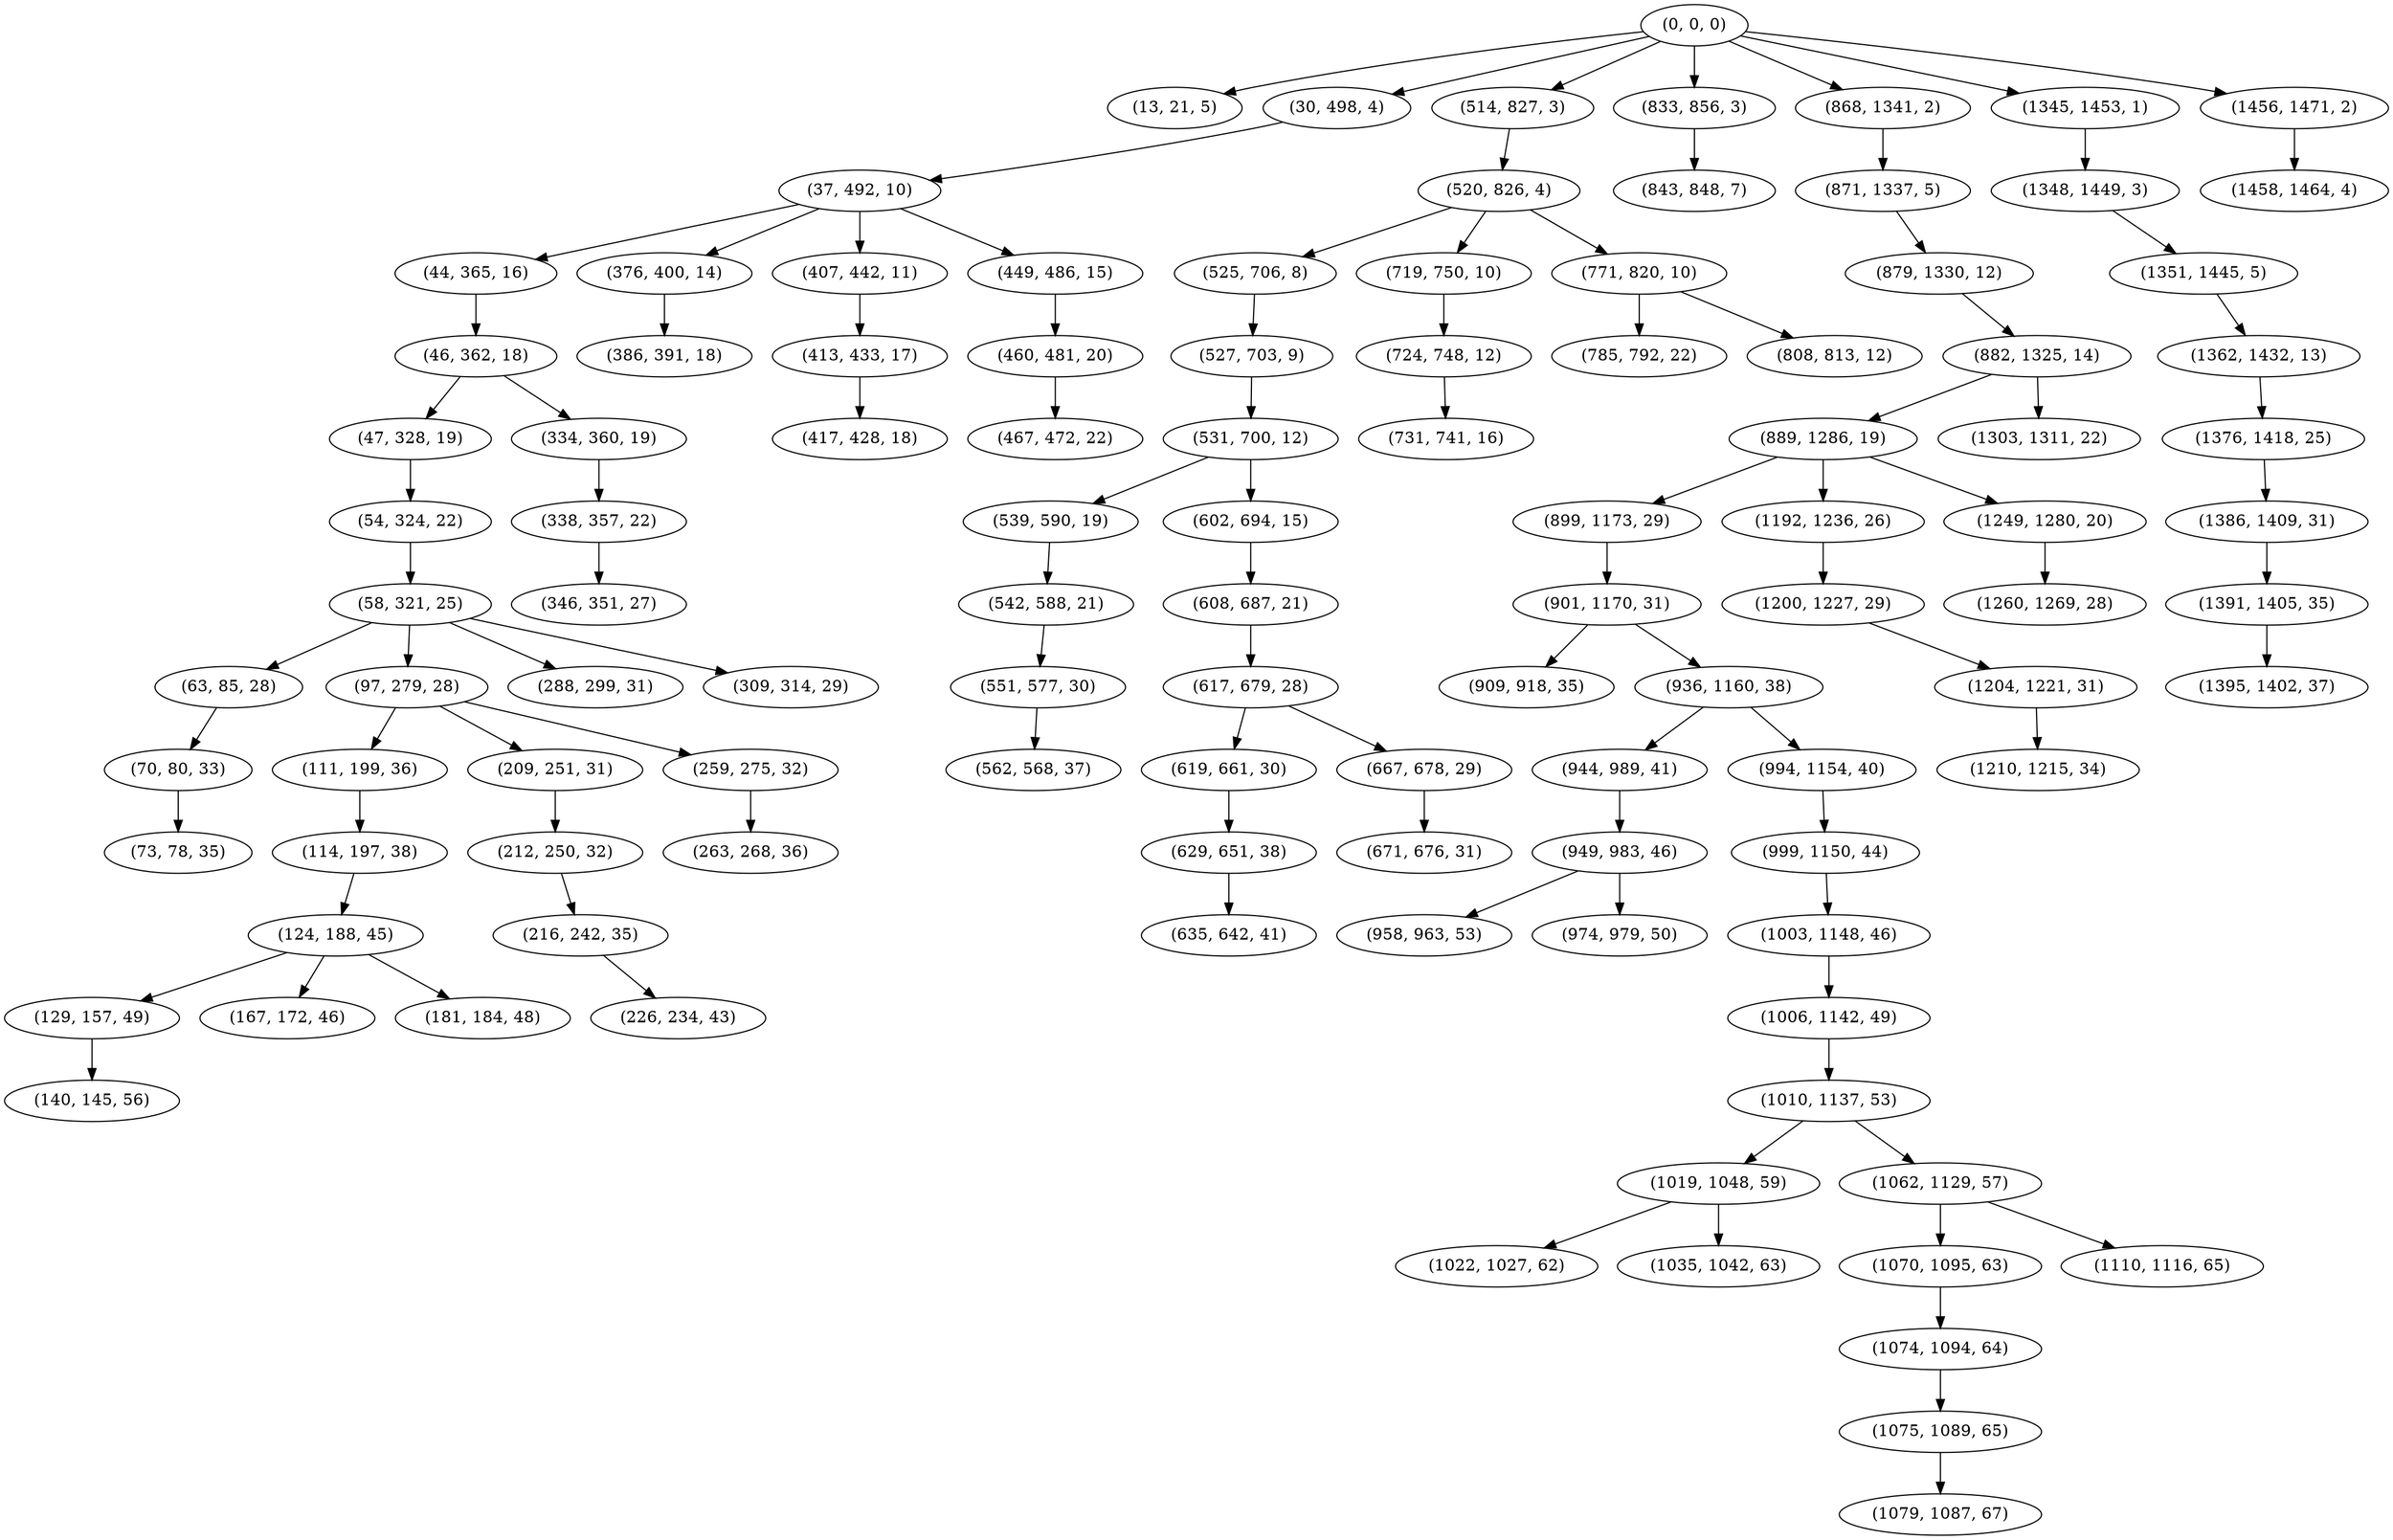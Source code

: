 digraph tree {
    "(0, 0, 0)";
    "(13, 21, 5)";
    "(30, 498, 4)";
    "(37, 492, 10)";
    "(44, 365, 16)";
    "(46, 362, 18)";
    "(47, 328, 19)";
    "(54, 324, 22)";
    "(58, 321, 25)";
    "(63, 85, 28)";
    "(70, 80, 33)";
    "(73, 78, 35)";
    "(97, 279, 28)";
    "(111, 199, 36)";
    "(114, 197, 38)";
    "(124, 188, 45)";
    "(129, 157, 49)";
    "(140, 145, 56)";
    "(167, 172, 46)";
    "(181, 184, 48)";
    "(209, 251, 31)";
    "(212, 250, 32)";
    "(216, 242, 35)";
    "(226, 234, 43)";
    "(259, 275, 32)";
    "(263, 268, 36)";
    "(288, 299, 31)";
    "(309, 314, 29)";
    "(334, 360, 19)";
    "(338, 357, 22)";
    "(346, 351, 27)";
    "(376, 400, 14)";
    "(386, 391, 18)";
    "(407, 442, 11)";
    "(413, 433, 17)";
    "(417, 428, 18)";
    "(449, 486, 15)";
    "(460, 481, 20)";
    "(467, 472, 22)";
    "(514, 827, 3)";
    "(520, 826, 4)";
    "(525, 706, 8)";
    "(527, 703, 9)";
    "(531, 700, 12)";
    "(539, 590, 19)";
    "(542, 588, 21)";
    "(551, 577, 30)";
    "(562, 568, 37)";
    "(602, 694, 15)";
    "(608, 687, 21)";
    "(617, 679, 28)";
    "(619, 661, 30)";
    "(629, 651, 38)";
    "(635, 642, 41)";
    "(667, 678, 29)";
    "(671, 676, 31)";
    "(719, 750, 10)";
    "(724, 748, 12)";
    "(731, 741, 16)";
    "(771, 820, 10)";
    "(785, 792, 22)";
    "(808, 813, 12)";
    "(833, 856, 3)";
    "(843, 848, 7)";
    "(868, 1341, 2)";
    "(871, 1337, 5)";
    "(879, 1330, 12)";
    "(882, 1325, 14)";
    "(889, 1286, 19)";
    "(899, 1173, 29)";
    "(901, 1170, 31)";
    "(909, 918, 35)";
    "(936, 1160, 38)";
    "(944, 989, 41)";
    "(949, 983, 46)";
    "(958, 963, 53)";
    "(974, 979, 50)";
    "(994, 1154, 40)";
    "(999, 1150, 44)";
    "(1003, 1148, 46)";
    "(1006, 1142, 49)";
    "(1010, 1137, 53)";
    "(1019, 1048, 59)";
    "(1022, 1027, 62)";
    "(1035, 1042, 63)";
    "(1062, 1129, 57)";
    "(1070, 1095, 63)";
    "(1074, 1094, 64)";
    "(1075, 1089, 65)";
    "(1079, 1087, 67)";
    "(1110, 1116, 65)";
    "(1192, 1236, 26)";
    "(1200, 1227, 29)";
    "(1204, 1221, 31)";
    "(1210, 1215, 34)";
    "(1249, 1280, 20)";
    "(1260, 1269, 28)";
    "(1303, 1311, 22)";
    "(1345, 1453, 1)";
    "(1348, 1449, 3)";
    "(1351, 1445, 5)";
    "(1362, 1432, 13)";
    "(1376, 1418, 25)";
    "(1386, 1409, 31)";
    "(1391, 1405, 35)";
    "(1395, 1402, 37)";
    "(1456, 1471, 2)";
    "(1458, 1464, 4)";
    "(0, 0, 0)" -> "(13, 21, 5)";
    "(0, 0, 0)" -> "(30, 498, 4)";
    "(0, 0, 0)" -> "(514, 827, 3)";
    "(0, 0, 0)" -> "(833, 856, 3)";
    "(0, 0, 0)" -> "(868, 1341, 2)";
    "(0, 0, 0)" -> "(1345, 1453, 1)";
    "(0, 0, 0)" -> "(1456, 1471, 2)";
    "(30, 498, 4)" -> "(37, 492, 10)";
    "(37, 492, 10)" -> "(44, 365, 16)";
    "(37, 492, 10)" -> "(376, 400, 14)";
    "(37, 492, 10)" -> "(407, 442, 11)";
    "(37, 492, 10)" -> "(449, 486, 15)";
    "(44, 365, 16)" -> "(46, 362, 18)";
    "(46, 362, 18)" -> "(47, 328, 19)";
    "(46, 362, 18)" -> "(334, 360, 19)";
    "(47, 328, 19)" -> "(54, 324, 22)";
    "(54, 324, 22)" -> "(58, 321, 25)";
    "(58, 321, 25)" -> "(63, 85, 28)";
    "(58, 321, 25)" -> "(97, 279, 28)";
    "(58, 321, 25)" -> "(288, 299, 31)";
    "(58, 321, 25)" -> "(309, 314, 29)";
    "(63, 85, 28)" -> "(70, 80, 33)";
    "(70, 80, 33)" -> "(73, 78, 35)";
    "(97, 279, 28)" -> "(111, 199, 36)";
    "(97, 279, 28)" -> "(209, 251, 31)";
    "(97, 279, 28)" -> "(259, 275, 32)";
    "(111, 199, 36)" -> "(114, 197, 38)";
    "(114, 197, 38)" -> "(124, 188, 45)";
    "(124, 188, 45)" -> "(129, 157, 49)";
    "(124, 188, 45)" -> "(167, 172, 46)";
    "(124, 188, 45)" -> "(181, 184, 48)";
    "(129, 157, 49)" -> "(140, 145, 56)";
    "(209, 251, 31)" -> "(212, 250, 32)";
    "(212, 250, 32)" -> "(216, 242, 35)";
    "(216, 242, 35)" -> "(226, 234, 43)";
    "(259, 275, 32)" -> "(263, 268, 36)";
    "(334, 360, 19)" -> "(338, 357, 22)";
    "(338, 357, 22)" -> "(346, 351, 27)";
    "(376, 400, 14)" -> "(386, 391, 18)";
    "(407, 442, 11)" -> "(413, 433, 17)";
    "(413, 433, 17)" -> "(417, 428, 18)";
    "(449, 486, 15)" -> "(460, 481, 20)";
    "(460, 481, 20)" -> "(467, 472, 22)";
    "(514, 827, 3)" -> "(520, 826, 4)";
    "(520, 826, 4)" -> "(525, 706, 8)";
    "(520, 826, 4)" -> "(719, 750, 10)";
    "(520, 826, 4)" -> "(771, 820, 10)";
    "(525, 706, 8)" -> "(527, 703, 9)";
    "(527, 703, 9)" -> "(531, 700, 12)";
    "(531, 700, 12)" -> "(539, 590, 19)";
    "(531, 700, 12)" -> "(602, 694, 15)";
    "(539, 590, 19)" -> "(542, 588, 21)";
    "(542, 588, 21)" -> "(551, 577, 30)";
    "(551, 577, 30)" -> "(562, 568, 37)";
    "(602, 694, 15)" -> "(608, 687, 21)";
    "(608, 687, 21)" -> "(617, 679, 28)";
    "(617, 679, 28)" -> "(619, 661, 30)";
    "(617, 679, 28)" -> "(667, 678, 29)";
    "(619, 661, 30)" -> "(629, 651, 38)";
    "(629, 651, 38)" -> "(635, 642, 41)";
    "(667, 678, 29)" -> "(671, 676, 31)";
    "(719, 750, 10)" -> "(724, 748, 12)";
    "(724, 748, 12)" -> "(731, 741, 16)";
    "(771, 820, 10)" -> "(785, 792, 22)";
    "(771, 820, 10)" -> "(808, 813, 12)";
    "(833, 856, 3)" -> "(843, 848, 7)";
    "(868, 1341, 2)" -> "(871, 1337, 5)";
    "(871, 1337, 5)" -> "(879, 1330, 12)";
    "(879, 1330, 12)" -> "(882, 1325, 14)";
    "(882, 1325, 14)" -> "(889, 1286, 19)";
    "(882, 1325, 14)" -> "(1303, 1311, 22)";
    "(889, 1286, 19)" -> "(899, 1173, 29)";
    "(889, 1286, 19)" -> "(1192, 1236, 26)";
    "(889, 1286, 19)" -> "(1249, 1280, 20)";
    "(899, 1173, 29)" -> "(901, 1170, 31)";
    "(901, 1170, 31)" -> "(909, 918, 35)";
    "(901, 1170, 31)" -> "(936, 1160, 38)";
    "(936, 1160, 38)" -> "(944, 989, 41)";
    "(936, 1160, 38)" -> "(994, 1154, 40)";
    "(944, 989, 41)" -> "(949, 983, 46)";
    "(949, 983, 46)" -> "(958, 963, 53)";
    "(949, 983, 46)" -> "(974, 979, 50)";
    "(994, 1154, 40)" -> "(999, 1150, 44)";
    "(999, 1150, 44)" -> "(1003, 1148, 46)";
    "(1003, 1148, 46)" -> "(1006, 1142, 49)";
    "(1006, 1142, 49)" -> "(1010, 1137, 53)";
    "(1010, 1137, 53)" -> "(1019, 1048, 59)";
    "(1010, 1137, 53)" -> "(1062, 1129, 57)";
    "(1019, 1048, 59)" -> "(1022, 1027, 62)";
    "(1019, 1048, 59)" -> "(1035, 1042, 63)";
    "(1062, 1129, 57)" -> "(1070, 1095, 63)";
    "(1062, 1129, 57)" -> "(1110, 1116, 65)";
    "(1070, 1095, 63)" -> "(1074, 1094, 64)";
    "(1074, 1094, 64)" -> "(1075, 1089, 65)";
    "(1075, 1089, 65)" -> "(1079, 1087, 67)";
    "(1192, 1236, 26)" -> "(1200, 1227, 29)";
    "(1200, 1227, 29)" -> "(1204, 1221, 31)";
    "(1204, 1221, 31)" -> "(1210, 1215, 34)";
    "(1249, 1280, 20)" -> "(1260, 1269, 28)";
    "(1345, 1453, 1)" -> "(1348, 1449, 3)";
    "(1348, 1449, 3)" -> "(1351, 1445, 5)";
    "(1351, 1445, 5)" -> "(1362, 1432, 13)";
    "(1362, 1432, 13)" -> "(1376, 1418, 25)";
    "(1376, 1418, 25)" -> "(1386, 1409, 31)";
    "(1386, 1409, 31)" -> "(1391, 1405, 35)";
    "(1391, 1405, 35)" -> "(1395, 1402, 37)";
    "(1456, 1471, 2)" -> "(1458, 1464, 4)";
}
